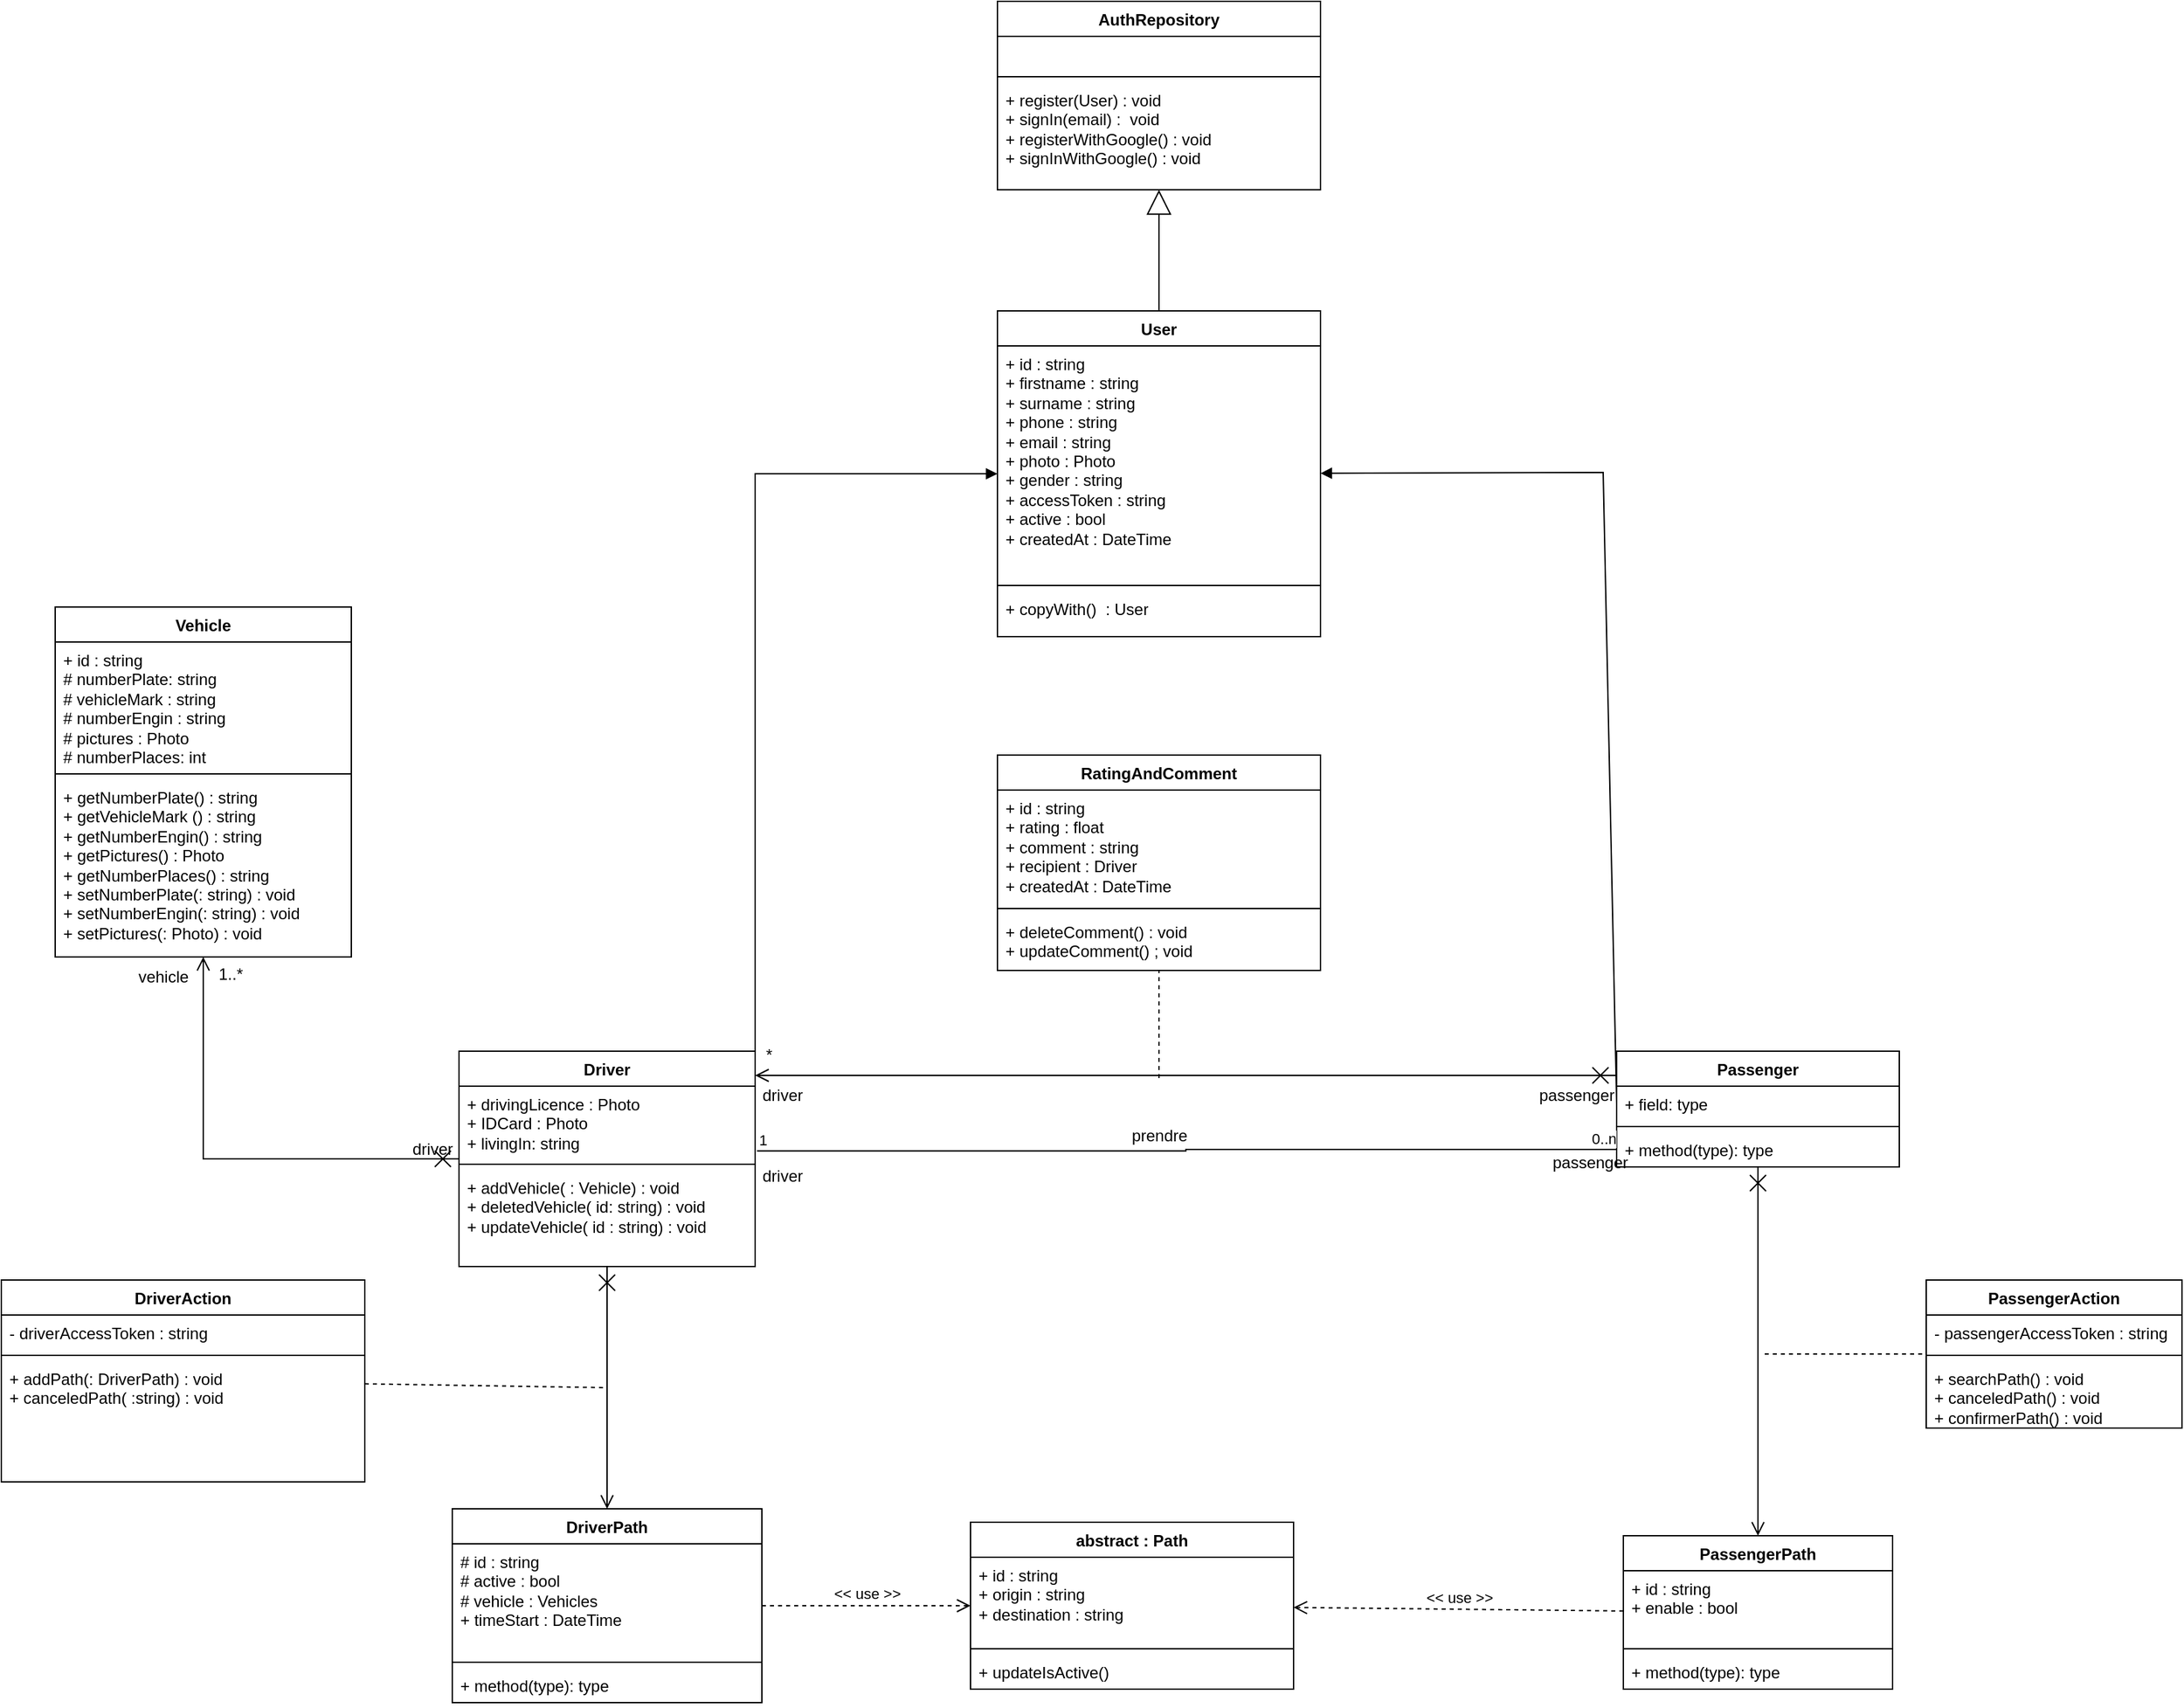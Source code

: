 <mxfile version="22.1.2" type="device">
  <diagram name="Page-1" id="OQWV5aWJcLvADI6O18Bx">
    <mxGraphModel dx="2122" dy="1927" grid="1" gridSize="10" guides="1" tooltips="1" connect="1" arrows="1" fold="1" page="1" pageScale="1" pageWidth="827" pageHeight="1169" math="0" shadow="0">
      <root>
        <mxCell id="0" />
        <mxCell id="1" parent="0" />
        <mxCell id="C7yZV-OuK-YQaA4l8OzN-18" value="User" style="swimlane;fontStyle=1;align=center;verticalAlign=top;childLayout=stackLayout;horizontal=1;startSize=26;horizontalStack=0;resizeParent=1;resizeParentMax=0;resizeLast=0;collapsible=1;marginBottom=0;whiteSpace=wrap;html=1;" parent="1" vertex="1">
          <mxGeometry x="340" y="40" width="240" height="242" as="geometry">
            <mxRectangle x="320" y="40" width="70" height="30" as="alternateBounds" />
          </mxGeometry>
        </mxCell>
        <mxCell id="C7yZV-OuK-YQaA4l8OzN-19" value="+ id : string&lt;br&gt;+ firstname : string&lt;br&gt;+ surname : string&lt;br&gt;+ phone : string&lt;br&gt;+ email : string&lt;br&gt;+ photo : Photo&lt;br&gt;+ gender : string&lt;br&gt;+ accessToken : string&lt;br&gt;+ active : bool&lt;br&gt;+ createdAt : DateTime" style="text;strokeColor=none;fillColor=none;align=left;verticalAlign=top;spacingLeft=4;spacingRight=4;overflow=hidden;rotatable=0;points=[[0,0.5],[1,0.5]];portConstraint=eastwest;whiteSpace=wrap;html=1;" parent="C7yZV-OuK-YQaA4l8OzN-18" vertex="1">
          <mxGeometry y="26" width="240" height="174" as="geometry" />
        </mxCell>
        <mxCell id="C7yZV-OuK-YQaA4l8OzN-20" value="" style="line;strokeWidth=1;fillColor=none;align=left;verticalAlign=middle;spacingTop=-1;spacingLeft=3;spacingRight=3;rotatable=0;labelPosition=right;points=[];portConstraint=eastwest;strokeColor=inherit;" parent="C7yZV-OuK-YQaA4l8OzN-18" vertex="1">
          <mxGeometry y="200" width="240" height="8" as="geometry" />
        </mxCell>
        <mxCell id="C7yZV-OuK-YQaA4l8OzN-21" value="+ copyWith()&amp;nbsp; : User&lt;br&gt;" style="text;strokeColor=none;fillColor=none;align=left;verticalAlign=top;spacingLeft=4;spacingRight=4;overflow=hidden;rotatable=0;points=[[0,0.5],[1,0.5]];portConstraint=eastwest;whiteSpace=wrap;html=1;" parent="C7yZV-OuK-YQaA4l8OzN-18" vertex="1">
          <mxGeometry y="208" width="240" height="34" as="geometry" />
        </mxCell>
        <mxCell id="C7yZV-OuK-YQaA4l8OzN-41" value="AuthRepository" style="swimlane;fontStyle=1;align=center;verticalAlign=top;childLayout=stackLayout;horizontal=1;startSize=26;horizontalStack=0;resizeParent=1;resizeParentMax=0;resizeLast=0;collapsible=1;marginBottom=0;whiteSpace=wrap;html=1;" parent="1" vertex="1">
          <mxGeometry x="340" y="-190" width="240" height="140" as="geometry">
            <mxRectangle x="70" y="360" width="130" height="30" as="alternateBounds" />
          </mxGeometry>
        </mxCell>
        <mxCell id="C7yZV-OuK-YQaA4l8OzN-42" value="&amp;nbsp;" style="text;strokeColor=none;fillColor=none;align=left;verticalAlign=top;spacingLeft=4;spacingRight=4;overflow=hidden;rotatable=0;points=[[0,0.5],[1,0.5]];portConstraint=eastwest;whiteSpace=wrap;html=1;" parent="C7yZV-OuK-YQaA4l8OzN-41" vertex="1">
          <mxGeometry y="26" width="240" height="26" as="geometry" />
        </mxCell>
        <mxCell id="C7yZV-OuK-YQaA4l8OzN-43" value="" style="line;strokeWidth=1;fillColor=none;align=left;verticalAlign=middle;spacingTop=-1;spacingLeft=3;spacingRight=3;rotatable=0;labelPosition=right;points=[];portConstraint=eastwest;strokeColor=inherit;" parent="C7yZV-OuK-YQaA4l8OzN-41" vertex="1">
          <mxGeometry y="52" width="240" height="8" as="geometry" />
        </mxCell>
        <mxCell id="C7yZV-OuK-YQaA4l8OzN-44" value="+ register(User) : void&lt;br&gt;+ signIn(email) :&amp;nbsp; void&lt;br&gt;+ registerWithGoogle() : void&lt;br&gt;+ signInWithGoogle() : void" style="text;strokeColor=none;fillColor=none;align=left;verticalAlign=top;spacingLeft=4;spacingRight=4;overflow=hidden;rotatable=0;points=[[0,0.5],[1,0.5]];portConstraint=eastwest;whiteSpace=wrap;html=1;" parent="C7yZV-OuK-YQaA4l8OzN-41" vertex="1">
          <mxGeometry y="60" width="240" height="80" as="geometry" />
        </mxCell>
        <mxCell id="3v-SSYZXRtp7jRXLEHuT-1" value="Vehicle" style="swimlane;fontStyle=1;align=center;verticalAlign=top;childLayout=stackLayout;horizontal=1;startSize=26;horizontalStack=0;resizeParent=1;resizeParentMax=0;resizeLast=0;collapsible=1;marginBottom=0;whiteSpace=wrap;html=1;" parent="1" vertex="1">
          <mxGeometry x="-360" y="260" width="220" height="260" as="geometry">
            <mxRectangle x="-413" y="300" width="80" height="30" as="alternateBounds" />
          </mxGeometry>
        </mxCell>
        <mxCell id="3v-SSYZXRtp7jRXLEHuT-2" value="+ id : string&lt;br&gt;# numberPlate: string&lt;br&gt;# vehicleMark : string&lt;br&gt;# numberEngin : string&lt;br&gt;# pictures : Photo&lt;br&gt;# numberPlaces: int" style="text;strokeColor=none;fillColor=none;align=left;verticalAlign=top;spacingLeft=4;spacingRight=4;overflow=hidden;rotatable=0;points=[[0,0.5],[1,0.5]];portConstraint=eastwest;whiteSpace=wrap;html=1;" parent="3v-SSYZXRtp7jRXLEHuT-1" vertex="1">
          <mxGeometry y="26" width="220" height="94" as="geometry" />
        </mxCell>
        <mxCell id="3v-SSYZXRtp7jRXLEHuT-3" value="" style="line;strokeWidth=1;fillColor=none;align=left;verticalAlign=middle;spacingTop=-1;spacingLeft=3;spacingRight=3;rotatable=0;labelPosition=right;points=[];portConstraint=eastwest;strokeColor=inherit;" parent="3v-SSYZXRtp7jRXLEHuT-1" vertex="1">
          <mxGeometry y="120" width="220" height="8" as="geometry" />
        </mxCell>
        <mxCell id="3v-SSYZXRtp7jRXLEHuT-4" value="+ getNumberPlate() : string&lt;br&gt;+ getVehicleMark () : string&lt;br&gt;+ getNumberEngin() : string&lt;br&gt;+ getPictures() : Photo&lt;br&gt;+ getNumberPlaces() : string&lt;br&gt;+ setNumberPlate(: string) : void&lt;br&gt;+ setNumberEngin(: string) : void&lt;br&gt;+ setPictures(: Photo) : void" style="text;strokeColor=none;fillColor=none;align=left;verticalAlign=top;spacingLeft=4;spacingRight=4;overflow=hidden;rotatable=0;points=[[0,0.5],[1,0.5]];portConstraint=eastwest;whiteSpace=wrap;html=1;" parent="3v-SSYZXRtp7jRXLEHuT-1" vertex="1">
          <mxGeometry y="128" width="220" height="132" as="geometry" />
        </mxCell>
        <mxCell id="3v-SSYZXRtp7jRXLEHuT-5" value="Driver" style="swimlane;fontStyle=1;align=center;verticalAlign=top;childLayout=stackLayout;horizontal=1;startSize=26;horizontalStack=0;resizeParent=1;resizeParentMax=0;resizeLast=0;collapsible=1;marginBottom=0;whiteSpace=wrap;html=1;" parent="1" vertex="1">
          <mxGeometry x="-60" y="590" width="220" height="160" as="geometry">
            <mxRectangle x="70" y="350" width="80" height="30" as="alternateBounds" />
          </mxGeometry>
        </mxCell>
        <mxCell id="3v-SSYZXRtp7jRXLEHuT-6" value="+ drivingLicence : Photo&lt;br&gt;+ IDCard : Photo&lt;br&gt;+ livingIn: string" style="text;strokeColor=none;fillColor=none;align=left;verticalAlign=top;spacingLeft=4;spacingRight=4;overflow=hidden;rotatable=0;points=[[0,0.5],[1,0.5]];portConstraint=eastwest;whiteSpace=wrap;html=1;" parent="3v-SSYZXRtp7jRXLEHuT-5" vertex="1">
          <mxGeometry y="26" width="220" height="54" as="geometry" />
        </mxCell>
        <mxCell id="3v-SSYZXRtp7jRXLEHuT-7" value="" style="line;strokeWidth=1;fillColor=none;align=left;verticalAlign=middle;spacingTop=-1;spacingLeft=3;spacingRight=3;rotatable=0;labelPosition=right;points=[];portConstraint=eastwest;strokeColor=inherit;" parent="3v-SSYZXRtp7jRXLEHuT-5" vertex="1">
          <mxGeometry y="80" width="220" height="8" as="geometry" />
        </mxCell>
        <mxCell id="3v-SSYZXRtp7jRXLEHuT-8" value="+ addVehicle( : Vehicle) : void&lt;br&gt;+ deletedVehicle( id: string) : void&lt;br&gt;+ updateVehicle( id : string) : void" style="text;strokeColor=none;fillColor=none;align=left;verticalAlign=top;spacingLeft=4;spacingRight=4;overflow=hidden;rotatable=0;points=[[0,0.5],[1,0.5]];portConstraint=eastwest;whiteSpace=wrap;html=1;" parent="3v-SSYZXRtp7jRXLEHuT-5" vertex="1">
          <mxGeometry y="88" width="220" height="72" as="geometry" />
        </mxCell>
        <mxCell id="3v-SSYZXRtp7jRXLEHuT-10" value="Passenger" style="swimlane;fontStyle=1;align=center;verticalAlign=top;childLayout=stackLayout;horizontal=1;startSize=26;horizontalStack=0;resizeParent=1;resizeParentMax=0;resizeLast=0;collapsible=1;marginBottom=0;whiteSpace=wrap;html=1;" parent="1" vertex="1">
          <mxGeometry x="800" y="590" width="210" height="86" as="geometry" />
        </mxCell>
        <mxCell id="3v-SSYZXRtp7jRXLEHuT-11" value="+ field: type" style="text;strokeColor=none;fillColor=none;align=left;verticalAlign=top;spacingLeft=4;spacingRight=4;overflow=hidden;rotatable=0;points=[[0,0.5],[1,0.5]];portConstraint=eastwest;whiteSpace=wrap;html=1;" parent="3v-SSYZXRtp7jRXLEHuT-10" vertex="1">
          <mxGeometry y="26" width="210" height="26" as="geometry" />
        </mxCell>
        <mxCell id="3v-SSYZXRtp7jRXLEHuT-12" value="" style="line;strokeWidth=1;fillColor=none;align=left;verticalAlign=middle;spacingTop=-1;spacingLeft=3;spacingRight=3;rotatable=0;labelPosition=right;points=[];portConstraint=eastwest;strokeColor=inherit;" parent="3v-SSYZXRtp7jRXLEHuT-10" vertex="1">
          <mxGeometry y="52" width="210" height="8" as="geometry" />
        </mxCell>
        <mxCell id="3v-SSYZXRtp7jRXLEHuT-13" value="+ method(type): type" style="text;strokeColor=none;fillColor=none;align=left;verticalAlign=top;spacingLeft=4;spacingRight=4;overflow=hidden;rotatable=0;points=[[0,0.5],[1,0.5]];portConstraint=eastwest;whiteSpace=wrap;html=1;" parent="3v-SSYZXRtp7jRXLEHuT-10" vertex="1">
          <mxGeometry y="60" width="210" height="26" as="geometry" />
        </mxCell>
        <mxCell id="3v-SSYZXRtp7jRXLEHuT-26" value="abstract : Path" style="swimlane;fontStyle=1;align=center;verticalAlign=top;childLayout=stackLayout;horizontal=1;startSize=26;horizontalStack=0;resizeParent=1;resizeParentMax=0;resizeLast=0;collapsible=1;marginBottom=0;whiteSpace=wrap;html=1;" parent="1" vertex="1">
          <mxGeometry x="320" y="940" width="240" height="124" as="geometry" />
        </mxCell>
        <mxCell id="3v-SSYZXRtp7jRXLEHuT-27" value="+ id : string&amp;nbsp;&lt;br&gt;+&amp;nbsp;origin&amp;nbsp;: string&lt;br&gt;+&amp;nbsp;destination&amp;nbsp;: string" style="text;strokeColor=none;fillColor=none;align=left;verticalAlign=top;spacingLeft=4;spacingRight=4;overflow=hidden;rotatable=0;points=[[0,0.5],[1,0.5]];portConstraint=eastwest;whiteSpace=wrap;html=1;" parent="3v-SSYZXRtp7jRXLEHuT-26" vertex="1">
          <mxGeometry y="26" width="240" height="64" as="geometry" />
        </mxCell>
        <mxCell id="3v-SSYZXRtp7jRXLEHuT-28" value="" style="line;strokeWidth=1;fillColor=none;align=left;verticalAlign=middle;spacingTop=-1;spacingLeft=3;spacingRight=3;rotatable=0;labelPosition=right;points=[];portConstraint=eastwest;strokeColor=inherit;" parent="3v-SSYZXRtp7jRXLEHuT-26" vertex="1">
          <mxGeometry y="90" width="240" height="8" as="geometry" />
        </mxCell>
        <mxCell id="3v-SSYZXRtp7jRXLEHuT-29" value="+ updateIsActive()&amp;nbsp;" style="text;strokeColor=none;fillColor=none;align=left;verticalAlign=top;spacingLeft=4;spacingRight=4;overflow=hidden;rotatable=0;points=[[0,0.5],[1,0.5]];portConstraint=eastwest;whiteSpace=wrap;html=1;" parent="3v-SSYZXRtp7jRXLEHuT-26" vertex="1">
          <mxGeometry y="98" width="240" height="26" as="geometry" />
        </mxCell>
        <mxCell id="3v-SSYZXRtp7jRXLEHuT-30" value="DriverPath" style="swimlane;fontStyle=1;align=center;verticalAlign=top;childLayout=stackLayout;horizontal=1;startSize=26;horizontalStack=0;resizeParent=1;resizeParentMax=0;resizeLast=0;collapsible=1;marginBottom=0;whiteSpace=wrap;html=1;" parent="1" vertex="1">
          <mxGeometry x="-65" y="930" width="230" height="144" as="geometry" />
        </mxCell>
        <mxCell id="3v-SSYZXRtp7jRXLEHuT-31" value="# id : string&lt;br&gt;# active : bool&lt;br&gt;# vehicle : Vehicles&lt;br&gt;+ timeStart : DateTime" style="text;strokeColor=none;fillColor=none;align=left;verticalAlign=top;spacingLeft=4;spacingRight=4;overflow=hidden;rotatable=0;points=[[0,0.5],[1,0.5]];portConstraint=eastwest;whiteSpace=wrap;html=1;" parent="3v-SSYZXRtp7jRXLEHuT-30" vertex="1">
          <mxGeometry y="26" width="230" height="84" as="geometry" />
        </mxCell>
        <mxCell id="3v-SSYZXRtp7jRXLEHuT-32" value="" style="line;strokeWidth=1;fillColor=none;align=left;verticalAlign=middle;spacingTop=-1;spacingLeft=3;spacingRight=3;rotatable=0;labelPosition=right;points=[];portConstraint=eastwest;strokeColor=inherit;" parent="3v-SSYZXRtp7jRXLEHuT-30" vertex="1">
          <mxGeometry y="110" width="230" height="8" as="geometry" />
        </mxCell>
        <mxCell id="3v-SSYZXRtp7jRXLEHuT-33" value="+ method(type): type" style="text;strokeColor=none;fillColor=none;align=left;verticalAlign=top;spacingLeft=4;spacingRight=4;overflow=hidden;rotatable=0;points=[[0,0.5],[1,0.5]];portConstraint=eastwest;whiteSpace=wrap;html=1;" parent="3v-SSYZXRtp7jRXLEHuT-30" vertex="1">
          <mxGeometry y="118" width="230" height="26" as="geometry" />
        </mxCell>
        <mxCell id="3v-SSYZXRtp7jRXLEHuT-34" value="PassengerPath" style="swimlane;fontStyle=1;align=center;verticalAlign=top;childLayout=stackLayout;horizontal=1;startSize=26;horizontalStack=0;resizeParent=1;resizeParentMax=0;resizeLast=0;collapsible=1;marginBottom=0;whiteSpace=wrap;html=1;" parent="1" vertex="1">
          <mxGeometry x="805" y="950" width="200" height="114" as="geometry" />
        </mxCell>
        <mxCell id="3v-SSYZXRtp7jRXLEHuT-35" value="+ id : string&lt;br&gt;+ enable : bool" style="text;strokeColor=none;fillColor=none;align=left;verticalAlign=top;spacingLeft=4;spacingRight=4;overflow=hidden;rotatable=0;points=[[0,0.5],[1,0.5]];portConstraint=eastwest;whiteSpace=wrap;html=1;" parent="3v-SSYZXRtp7jRXLEHuT-34" vertex="1">
          <mxGeometry y="26" width="200" height="54" as="geometry" />
        </mxCell>
        <mxCell id="3v-SSYZXRtp7jRXLEHuT-36" value="" style="line;strokeWidth=1;fillColor=none;align=left;verticalAlign=middle;spacingTop=-1;spacingLeft=3;spacingRight=3;rotatable=0;labelPosition=right;points=[];portConstraint=eastwest;strokeColor=inherit;" parent="3v-SSYZXRtp7jRXLEHuT-34" vertex="1">
          <mxGeometry y="80" width="200" height="8" as="geometry" />
        </mxCell>
        <mxCell id="3v-SSYZXRtp7jRXLEHuT-37" value="+ method(type): type" style="text;strokeColor=none;fillColor=none;align=left;verticalAlign=top;spacingLeft=4;spacingRight=4;overflow=hidden;rotatable=0;points=[[0,0.5],[1,0.5]];portConstraint=eastwest;whiteSpace=wrap;html=1;" parent="3v-SSYZXRtp7jRXLEHuT-34" vertex="1">
          <mxGeometry y="88" width="200" height="26" as="geometry" />
        </mxCell>
        <mxCell id="3v-SSYZXRtp7jRXLEHuT-38" value="RatingAndComment" style="swimlane;fontStyle=1;align=center;verticalAlign=top;childLayout=stackLayout;horizontal=1;startSize=26;horizontalStack=0;resizeParent=1;resizeParentMax=0;resizeLast=0;collapsible=1;marginBottom=0;whiteSpace=wrap;html=1;" parent="1" vertex="1">
          <mxGeometry x="340" y="370" width="240" height="160" as="geometry" />
        </mxCell>
        <mxCell id="3v-SSYZXRtp7jRXLEHuT-39" value="+ id : string&lt;br&gt;+ rating : float&lt;br&gt;+ comment : string&lt;br&gt;+ recipient : Driver&lt;br&gt;+ createdAt : DateTime" style="text;strokeColor=none;fillColor=none;align=left;verticalAlign=top;spacingLeft=4;spacingRight=4;overflow=hidden;rotatable=0;points=[[0,0.5],[1,0.5]];portConstraint=eastwest;whiteSpace=wrap;html=1;" parent="3v-SSYZXRtp7jRXLEHuT-38" vertex="1">
          <mxGeometry y="26" width="240" height="84" as="geometry" />
        </mxCell>
        <mxCell id="3v-SSYZXRtp7jRXLEHuT-40" value="" style="line;strokeWidth=1;fillColor=none;align=left;verticalAlign=middle;spacingTop=-1;spacingLeft=3;spacingRight=3;rotatable=0;labelPosition=right;points=[];portConstraint=eastwest;strokeColor=inherit;" parent="3v-SSYZXRtp7jRXLEHuT-38" vertex="1">
          <mxGeometry y="110" width="240" height="8" as="geometry" />
        </mxCell>
        <mxCell id="3v-SSYZXRtp7jRXLEHuT-41" value="+ deleteComment() : void&lt;br&gt;+ updateComment() ; void" style="text;strokeColor=none;fillColor=none;align=left;verticalAlign=top;spacingLeft=4;spacingRight=4;overflow=hidden;rotatable=0;points=[[0,0.5],[1,0.5]];portConstraint=eastwest;whiteSpace=wrap;html=1;" parent="3v-SSYZXRtp7jRXLEHuT-38" vertex="1">
          <mxGeometry y="118" width="240" height="42" as="geometry" />
        </mxCell>
        <mxCell id="D-1mWCaosEmq8YzKLeEh-1" value="" style="html=1;verticalAlign=bottom;endArrow=block;curved=0;rounded=0;exitX=1;exitY=0.5;exitDx=0;exitDy=0;" parent="1" source="3v-SSYZXRtp7jRXLEHuT-6" target="C7yZV-OuK-YQaA4l8OzN-18" edge="1">
          <mxGeometry width="80" relative="1" as="geometry">
            <mxPoint x="350" y="420" as="sourcePoint" />
            <mxPoint x="430" y="420" as="targetPoint" />
            <Array as="points">
              <mxPoint x="160" y="161" />
            </Array>
          </mxGeometry>
        </mxCell>
        <mxCell id="D-1mWCaosEmq8YzKLeEh-2" value="" style="html=1;verticalAlign=bottom;endArrow=block;curved=0;rounded=0;exitX=0;exitY=0.5;exitDx=0;exitDy=0;" parent="1" source="3v-SSYZXRtp7jRXLEHuT-11" target="C7yZV-OuK-YQaA4l8OzN-18" edge="1">
          <mxGeometry width="80" relative="1" as="geometry">
            <mxPoint x="290" y="387" as="sourcePoint" />
            <mxPoint x="377" y="292" as="targetPoint" />
            <Array as="points">
              <mxPoint x="790" y="160" />
            </Array>
          </mxGeometry>
        </mxCell>
        <mxCell id="D-1mWCaosEmq8YzKLeEh-21" value="DriverAction" style="swimlane;fontStyle=1;align=center;verticalAlign=top;childLayout=stackLayout;horizontal=1;startSize=26;horizontalStack=0;resizeParent=1;resizeParentMax=0;resizeLast=0;collapsible=1;marginBottom=0;whiteSpace=wrap;html=1;" parent="1" vertex="1">
          <mxGeometry x="-400" y="760" width="270" height="150" as="geometry" />
        </mxCell>
        <mxCell id="D-1mWCaosEmq8YzKLeEh-22" value="- driverAccessToken : string" style="text;strokeColor=none;fillColor=none;align=left;verticalAlign=top;spacingLeft=4;spacingRight=4;overflow=hidden;rotatable=0;points=[[0,0.5],[1,0.5]];portConstraint=eastwest;whiteSpace=wrap;html=1;" parent="D-1mWCaosEmq8YzKLeEh-21" vertex="1">
          <mxGeometry y="26" width="270" height="26" as="geometry" />
        </mxCell>
        <mxCell id="D-1mWCaosEmq8YzKLeEh-23" value="" style="line;strokeWidth=1;fillColor=none;align=left;verticalAlign=middle;spacingTop=-1;spacingLeft=3;spacingRight=3;rotatable=0;labelPosition=right;points=[];portConstraint=eastwest;strokeColor=inherit;" parent="D-1mWCaosEmq8YzKLeEh-21" vertex="1">
          <mxGeometry y="52" width="270" height="8" as="geometry" />
        </mxCell>
        <mxCell id="D-1mWCaosEmq8YzKLeEh-24" value="+ addPath(: DriverPath) : void&lt;br&gt;+ canceledPath( :string) : void" style="text;strokeColor=none;fillColor=none;align=left;verticalAlign=top;spacingLeft=4;spacingRight=4;overflow=hidden;rotatable=0;points=[[0,0.5],[1,0.5]];portConstraint=eastwest;whiteSpace=wrap;html=1;" parent="D-1mWCaosEmq8YzKLeEh-21" vertex="1">
          <mxGeometry y="60" width="270" height="90" as="geometry" />
        </mxCell>
        <mxCell id="D-1mWCaosEmq8YzKLeEh-25" value="PassengerAction" style="swimlane;fontStyle=1;align=center;verticalAlign=top;childLayout=stackLayout;horizontal=1;startSize=26;horizontalStack=0;resizeParent=1;resizeParentMax=0;resizeLast=0;collapsible=1;marginBottom=0;whiteSpace=wrap;html=1;" parent="1" vertex="1">
          <mxGeometry x="1030" y="760" width="190" height="110" as="geometry" />
        </mxCell>
        <mxCell id="D-1mWCaosEmq8YzKLeEh-26" value="- passengerAccessToken : string" style="text;strokeColor=none;fillColor=none;align=left;verticalAlign=top;spacingLeft=4;spacingRight=4;overflow=hidden;rotatable=0;points=[[0,0.5],[1,0.5]];portConstraint=eastwest;whiteSpace=wrap;html=1;" parent="D-1mWCaosEmq8YzKLeEh-25" vertex="1">
          <mxGeometry y="26" width="190" height="26" as="geometry" />
        </mxCell>
        <mxCell id="D-1mWCaosEmq8YzKLeEh-27" value="" style="line;strokeWidth=1;fillColor=none;align=left;verticalAlign=middle;spacingTop=-1;spacingLeft=3;spacingRight=3;rotatable=0;labelPosition=right;points=[];portConstraint=eastwest;strokeColor=inherit;" parent="D-1mWCaosEmq8YzKLeEh-25" vertex="1">
          <mxGeometry y="52" width="190" height="8" as="geometry" />
        </mxCell>
        <mxCell id="D-1mWCaosEmq8YzKLeEh-28" value="+ searchPath() : void&lt;br&gt;+ canceledPath() : void&lt;br&gt;+ confirmerPath() : void" style="text;strokeColor=none;fillColor=none;align=left;verticalAlign=top;spacingLeft=4;spacingRight=4;overflow=hidden;rotatable=0;points=[[0,0.5],[1,0.5]];portConstraint=eastwest;whiteSpace=wrap;html=1;" parent="D-1mWCaosEmq8YzKLeEh-25" vertex="1">
          <mxGeometry y="60" width="190" height="50" as="geometry" />
        </mxCell>
        <mxCell id="8U3qqFgg2cmdszvynLBI-9" value="" style="endArrow=block;endSize=16;endFill=0;html=1;rounded=0;" parent="1" source="C7yZV-OuK-YQaA4l8OzN-18" target="C7yZV-OuK-YQaA4l8OzN-41" edge="1">
          <mxGeometry width="160" relative="1" as="geometry">
            <mxPoint x="560" y="-30" as="sourcePoint" />
            <mxPoint x="720" y="-30" as="targetPoint" />
          </mxGeometry>
        </mxCell>
        <mxCell id="8U3qqFgg2cmdszvynLBI-12" value="&amp;lt;&amp;lt; use &amp;gt;&amp;gt;" style="html=1;verticalAlign=bottom;endArrow=open;dashed=1;endSize=8;curved=0;rounded=0;" parent="1" source="3v-SSYZXRtp7jRXLEHuT-30" target="3v-SSYZXRtp7jRXLEHuT-26" edge="1">
          <mxGeometry relative="1" as="geometry">
            <mxPoint x="200" y="1050" as="sourcePoint" />
            <mxPoint x="120" y="1050" as="targetPoint" />
            <Array as="points" />
          </mxGeometry>
        </mxCell>
        <mxCell id="8U3qqFgg2cmdszvynLBI-14" value="&amp;lt;&amp;lt; use &amp;gt;&amp;gt;" style="html=1;verticalAlign=bottom;endArrow=open;dashed=1;endSize=8;curved=0;rounded=0;" parent="1" source="3v-SSYZXRtp7jRXLEHuT-34" target="3v-SSYZXRtp7jRXLEHuT-26" edge="1">
          <mxGeometry relative="1" as="geometry">
            <mxPoint x="850" y="1071.23" as="sourcePoint" />
            <mxPoint x="770" y="1071.23" as="targetPoint" />
          </mxGeometry>
        </mxCell>
        <mxCell id="8U3qqFgg2cmdszvynLBI-19" value="" style="endArrow=open;startArrow=cross;endFill=0;startFill=0;endSize=8;startSize=10;html=1;rounded=0;" parent="1" edge="1">
          <mxGeometry width="160" relative="1" as="geometry">
            <mxPoint x="800.0" y="608" as="sourcePoint" />
            <mxPoint x="160" y="608.0" as="targetPoint" />
          </mxGeometry>
        </mxCell>
        <mxCell id="8U3qqFgg2cmdszvynLBI-21" value="*" style="text;html=1;align=center;verticalAlign=middle;resizable=0;points=[];autosize=1;strokeColor=none;fillColor=none;" parent="1" vertex="1">
          <mxGeometry x="155" y="578" width="30" height="30" as="geometry" />
        </mxCell>
        <mxCell id="8U3qqFgg2cmdszvynLBI-22" value="" style="endArrow=none;dashed=1;html=1;rounded=0;" parent="1" target="3v-SSYZXRtp7jRXLEHuT-38" edge="1">
          <mxGeometry width="50" height="50" relative="1" as="geometry">
            <mxPoint x="460" y="610" as="sourcePoint" />
            <mxPoint x="540" y="660" as="targetPoint" />
          </mxGeometry>
        </mxCell>
        <mxCell id="8U3qqFgg2cmdszvynLBI-23" value="" style="endArrow=none;html=1;edgeStyle=orthogonalEdgeStyle;rounded=0;exitX=1.006;exitY=0.891;exitDx=0;exitDy=0;exitPerimeter=0;" parent="1" source="3v-SSYZXRtp7jRXLEHuT-6" target="3v-SSYZXRtp7jRXLEHuT-13" edge="1">
          <mxGeometry relative="1" as="geometry">
            <mxPoint x="200" y="740" as="sourcePoint" />
            <mxPoint x="360" y="740" as="targetPoint" />
          </mxGeometry>
        </mxCell>
        <mxCell id="8U3qqFgg2cmdszvynLBI-24" value="1" style="edgeLabel;resizable=0;html=1;align=left;verticalAlign=bottom;" parent="8U3qqFgg2cmdszvynLBI-23" connectable="0" vertex="1">
          <mxGeometry x="-1" relative="1" as="geometry" />
        </mxCell>
        <mxCell id="8U3qqFgg2cmdszvynLBI-25" value="0..n" style="edgeLabel;resizable=0;html=1;align=right;verticalAlign=bottom;" parent="8U3qqFgg2cmdszvynLBI-23" connectable="0" vertex="1">
          <mxGeometry x="1" relative="1" as="geometry" />
        </mxCell>
        <mxCell id="8U3qqFgg2cmdszvynLBI-26" value="driver" style="text;html=1;align=center;verticalAlign=middle;resizable=0;points=[];autosize=1;strokeColor=none;fillColor=none;" parent="1" vertex="1">
          <mxGeometry x="155" y="668" width="50" height="30" as="geometry" />
        </mxCell>
        <mxCell id="8U3qqFgg2cmdszvynLBI-28" value="passenger" style="text;html=1;align=center;verticalAlign=middle;resizable=0;points=[];autosize=1;strokeColor=none;fillColor=none;" parent="1" vertex="1">
          <mxGeometry x="740" y="658" width="80" height="30" as="geometry" />
        </mxCell>
        <mxCell id="8U3qqFgg2cmdszvynLBI-29" value="driver" style="text;html=1;align=center;verticalAlign=middle;resizable=0;points=[];autosize=1;strokeColor=none;fillColor=none;" parent="1" vertex="1">
          <mxGeometry x="155" y="608" width="50" height="30" as="geometry" />
        </mxCell>
        <mxCell id="8U3qqFgg2cmdszvynLBI-30" value="passenger" style="text;html=1;align=center;verticalAlign=middle;resizable=0;points=[];autosize=1;strokeColor=none;fillColor=none;" parent="1" vertex="1">
          <mxGeometry x="730" y="608" width="80" height="30" as="geometry" />
        </mxCell>
        <mxCell id="8U3qqFgg2cmdszvynLBI-31" value="" style="endArrow=open;startArrow=cross;endFill=0;startFill=0;endSize=8;startSize=10;html=1;rounded=0;" parent="1" source="3v-SSYZXRtp7jRXLEHuT-5" target="3v-SSYZXRtp7jRXLEHuT-1" edge="1">
          <mxGeometry width="160" relative="1" as="geometry">
            <mxPoint x="-60" y="560" as="sourcePoint" />
            <mxPoint x="100" y="560" as="targetPoint" />
            <Array as="points">
              <mxPoint x="-250" y="670" />
            </Array>
          </mxGeometry>
        </mxCell>
        <mxCell id="8U3qqFgg2cmdszvynLBI-32" value="1..*" style="text;html=1;align=center;verticalAlign=middle;resizable=0;points=[];autosize=1;strokeColor=none;fillColor=none;" parent="1" vertex="1">
          <mxGeometry x="-250" y="518" width="40" height="30" as="geometry" />
        </mxCell>
        <mxCell id="8U3qqFgg2cmdszvynLBI-33" value="vehicle" style="text;html=1;align=center;verticalAlign=middle;resizable=0;points=[];autosize=1;strokeColor=none;fillColor=none;" parent="1" vertex="1">
          <mxGeometry x="-310" y="520" width="60" height="30" as="geometry" />
        </mxCell>
        <mxCell id="8U3qqFgg2cmdszvynLBI-34" value="driver" style="text;html=1;align=center;verticalAlign=middle;resizable=0;points=[];autosize=1;strokeColor=none;fillColor=none;" parent="1" vertex="1">
          <mxGeometry x="-105" y="648" width="50" height="30" as="geometry" />
        </mxCell>
        <mxCell id="8U3qqFgg2cmdszvynLBI-35" value="prendre" style="text;html=1;align=center;verticalAlign=middle;resizable=0;points=[];autosize=1;strokeColor=none;fillColor=none;" parent="1" vertex="1">
          <mxGeometry x="430" y="638" width="60" height="30" as="geometry" />
        </mxCell>
        <mxCell id="8U3qqFgg2cmdszvynLBI-36" value="" style="endArrow=open;startArrow=cross;endFill=0;startFill=0;endSize=8;startSize=10;html=1;rounded=0;" parent="1" source="3v-SSYZXRtp7jRXLEHuT-5" target="3v-SSYZXRtp7jRXLEHuT-30" edge="1">
          <mxGeometry width="160" relative="1" as="geometry">
            <mxPoint x="310" y="790" as="sourcePoint" />
            <mxPoint x="470" y="790" as="targetPoint" />
          </mxGeometry>
        </mxCell>
        <mxCell id="8U3qqFgg2cmdszvynLBI-37" value="" style="endArrow=open;startArrow=cross;endFill=0;startFill=0;endSize=8;startSize=10;html=1;rounded=0;" parent="1" source="3v-SSYZXRtp7jRXLEHuT-10" target="3v-SSYZXRtp7jRXLEHuT-34" edge="1">
          <mxGeometry width="160" relative="1" as="geometry">
            <mxPoint x="760" y="780" as="sourcePoint" />
            <mxPoint x="920" y="780" as="targetPoint" />
          </mxGeometry>
        </mxCell>
        <mxCell id="8U3qqFgg2cmdszvynLBI-38" value="" style="endArrow=none;dashed=1;html=1;rounded=0;" parent="1" target="D-1mWCaosEmq8YzKLeEh-25" edge="1">
          <mxGeometry width="50" height="50" relative="1" as="geometry">
            <mxPoint x="910" y="815" as="sourcePoint" />
            <mxPoint x="560" y="800" as="targetPoint" />
          </mxGeometry>
        </mxCell>
        <mxCell id="8U3qqFgg2cmdszvynLBI-39" value="" style="endArrow=none;dashed=1;html=1;rounded=0;" parent="1" source="D-1mWCaosEmq8YzKLeEh-21" edge="1">
          <mxGeometry width="50" height="50" relative="1" as="geometry">
            <mxPoint x="44" y="873" as="sourcePoint" />
            <mxPoint x="50" y="840" as="targetPoint" />
          </mxGeometry>
        </mxCell>
      </root>
    </mxGraphModel>
  </diagram>
</mxfile>
